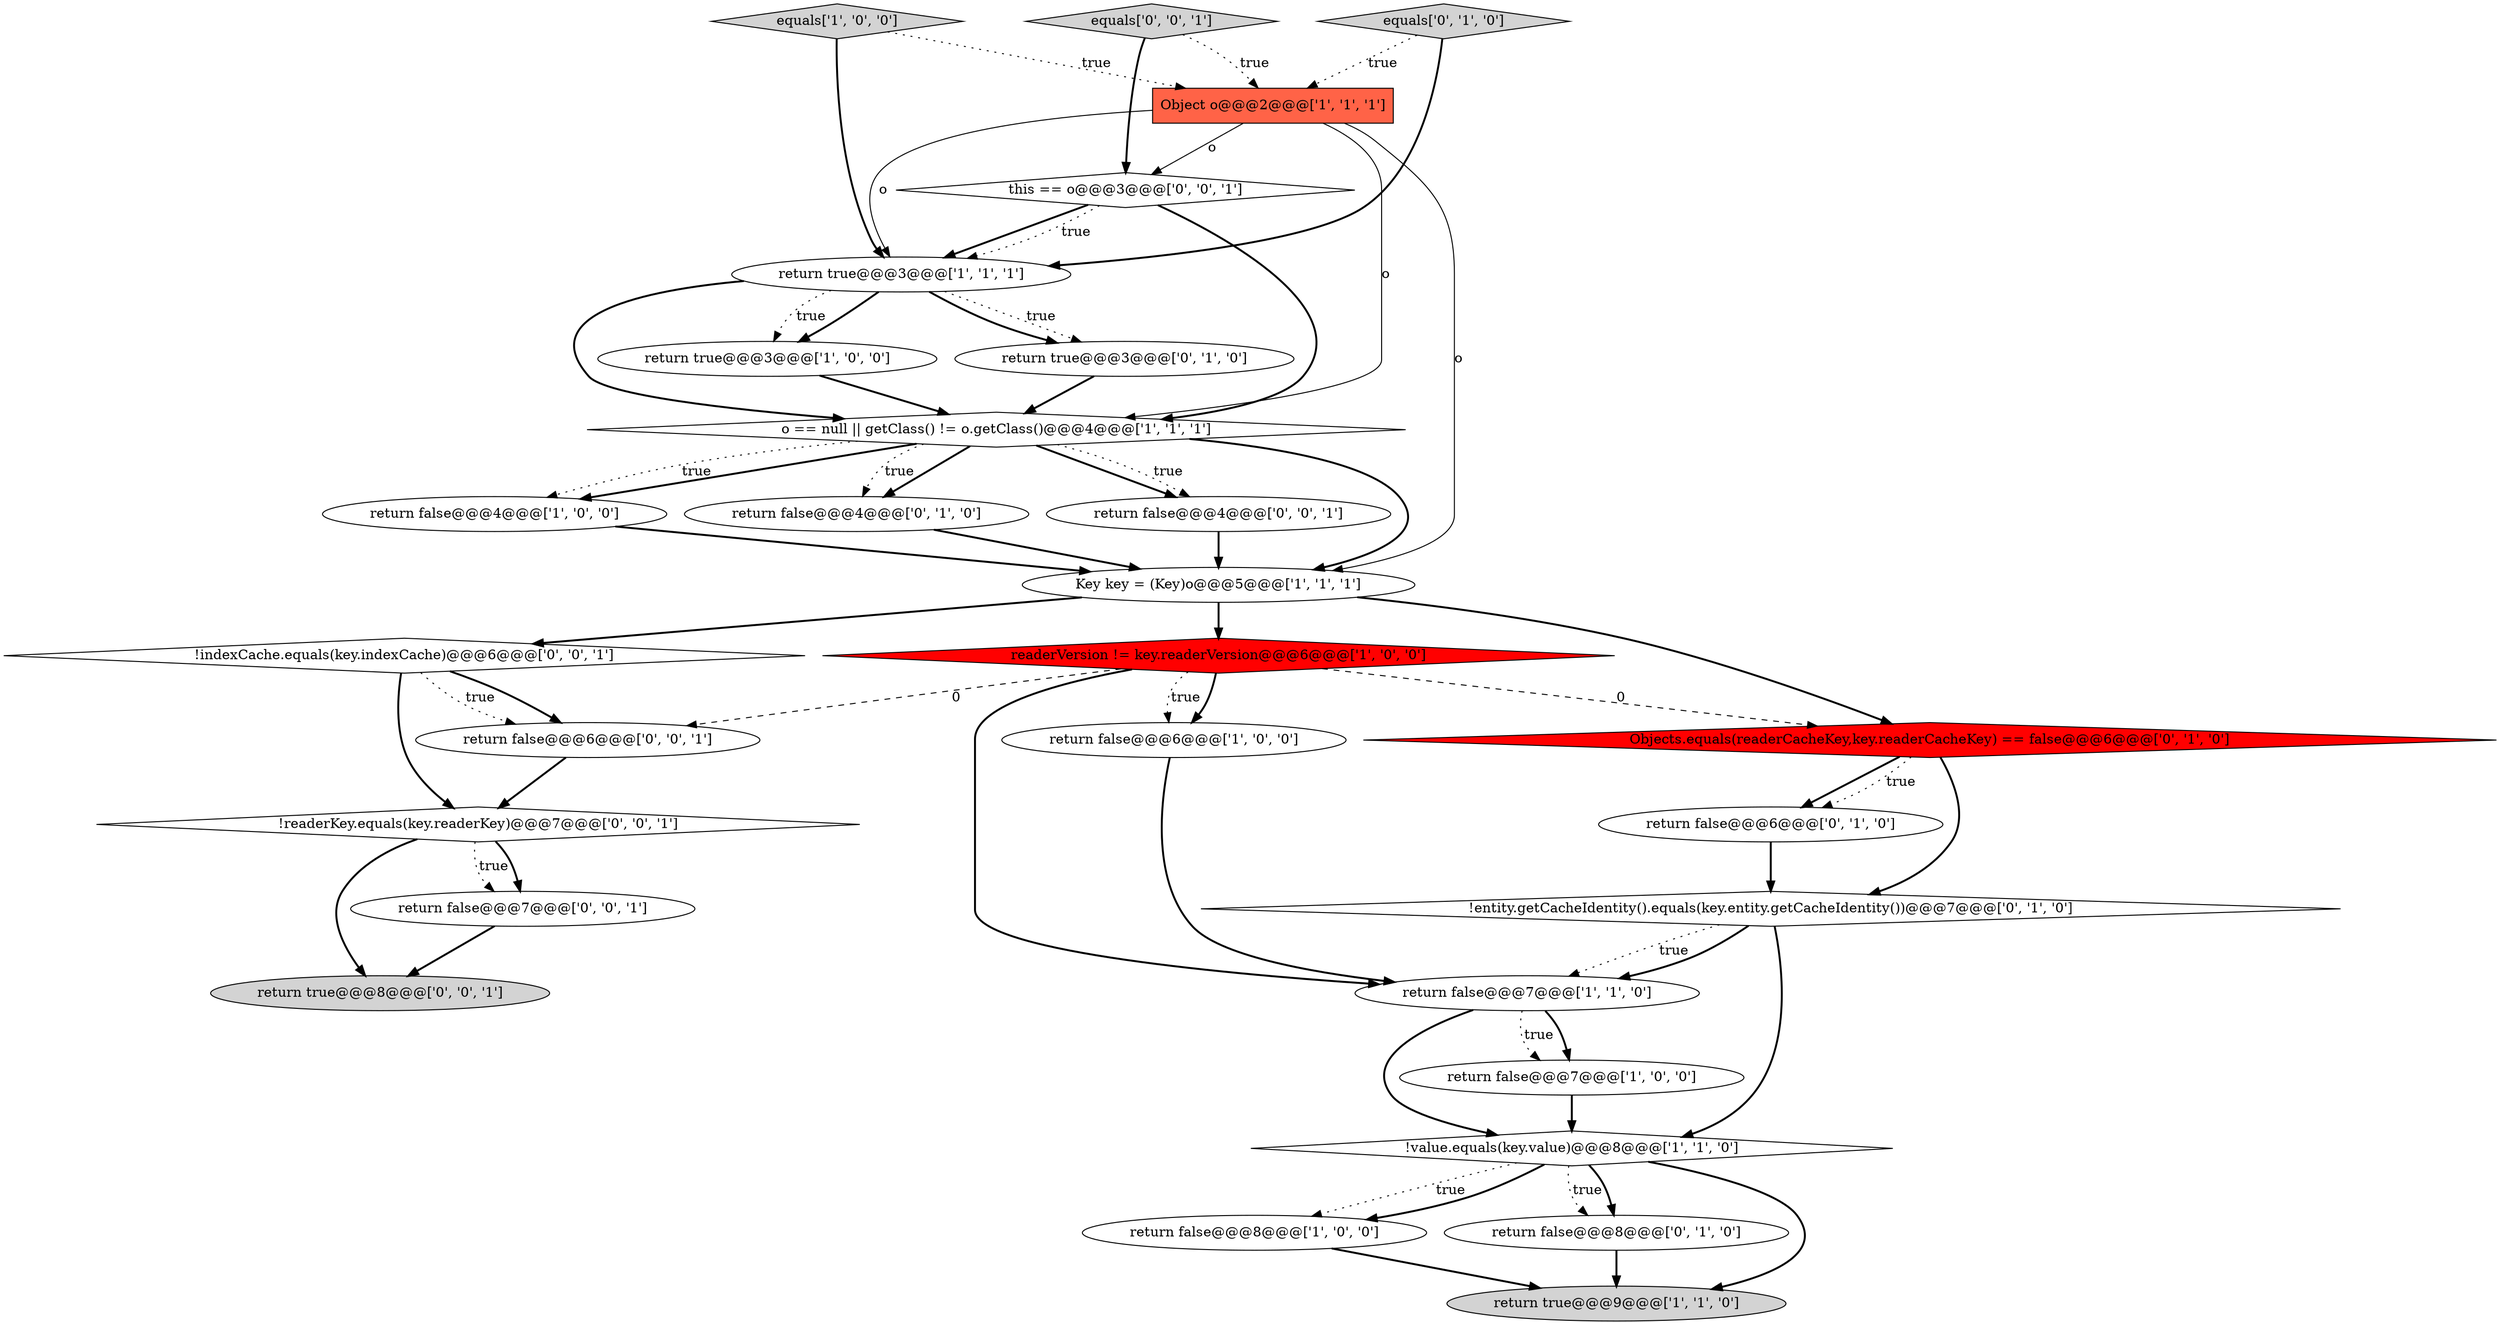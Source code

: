 digraph {
22 [style = filled, label = "!readerKey.equals(key.readerKey)@@@7@@@['0', '0', '1']", fillcolor = white, shape = diamond image = "AAA0AAABBB3BBB"];
0 [style = filled, label = "return false@@@6@@@['1', '0', '0']", fillcolor = white, shape = ellipse image = "AAA0AAABBB1BBB"];
1 [style = filled, label = "return true@@@3@@@['1', '0', '0']", fillcolor = white, shape = ellipse image = "AAA0AAABBB1BBB"];
3 [style = filled, label = "return false@@@7@@@['1', '0', '0']", fillcolor = white, shape = ellipse image = "AAA0AAABBB1BBB"];
19 [style = filled, label = "!entity.getCacheIdentity().equals(key.entity.getCacheIdentity())@@@7@@@['0', '1', '0']", fillcolor = white, shape = diamond image = "AAA0AAABBB2BBB"];
4 [style = filled, label = "equals['1', '0', '0']", fillcolor = lightgray, shape = diamond image = "AAA0AAABBB1BBB"];
27 [style = filled, label = "return false@@@6@@@['0', '0', '1']", fillcolor = white, shape = ellipse image = "AAA0AAABBB3BBB"];
6 [style = filled, label = "o == null || getClass() != o.getClass()@@@4@@@['1', '1', '1']", fillcolor = white, shape = diamond image = "AAA0AAABBB1BBB"];
28 [style = filled, label = "return true@@@8@@@['0', '0', '1']", fillcolor = lightgray, shape = ellipse image = "AAA0AAABBB3BBB"];
10 [style = filled, label = "readerVersion != key.readerVersion@@@6@@@['1', '0', '0']", fillcolor = red, shape = diamond image = "AAA1AAABBB1BBB"];
21 [style = filled, label = "!indexCache.equals(key.indexCache)@@@6@@@['0', '0', '1']", fillcolor = white, shape = diamond image = "AAA0AAABBB3BBB"];
20 [style = filled, label = "Objects.equals(readerCacheKey,key.readerCacheKey) == false@@@6@@@['0', '1', '0']", fillcolor = red, shape = diamond image = "AAA1AAABBB2BBB"];
16 [style = filled, label = "return false@@@6@@@['0', '1', '0']", fillcolor = white, shape = ellipse image = "AAA0AAABBB2BBB"];
5 [style = filled, label = "return false@@@4@@@['1', '0', '0']", fillcolor = white, shape = ellipse image = "AAA0AAABBB1BBB"];
15 [style = filled, label = "return false@@@4@@@['0', '1', '0']", fillcolor = white, shape = ellipse image = "AAA0AAABBB2BBB"];
7 [style = filled, label = "Object o@@@2@@@['1', '1', '1']", fillcolor = tomato, shape = box image = "AAA0AAABBB1BBB"];
14 [style = filled, label = "equals['0', '1', '0']", fillcolor = lightgray, shape = diamond image = "AAA0AAABBB2BBB"];
25 [style = filled, label = "return false@@@4@@@['0', '0', '1']", fillcolor = white, shape = ellipse image = "AAA0AAABBB3BBB"];
13 [style = filled, label = "return true@@@3@@@['1', '1', '1']", fillcolor = white, shape = ellipse image = "AAA0AAABBB1BBB"];
2 [style = filled, label = "return false@@@8@@@['1', '0', '0']", fillcolor = white, shape = ellipse image = "AAA0AAABBB1BBB"];
18 [style = filled, label = "return false@@@8@@@['0', '1', '0']", fillcolor = white, shape = ellipse image = "AAA0AAABBB2BBB"];
8 [style = filled, label = "return false@@@7@@@['1', '1', '0']", fillcolor = white, shape = ellipse image = "AAA0AAABBB1BBB"];
11 [style = filled, label = "Key key = (Key)o@@@5@@@['1', '1', '1']", fillcolor = white, shape = ellipse image = "AAA0AAABBB1BBB"];
26 [style = filled, label = "equals['0', '0', '1']", fillcolor = lightgray, shape = diamond image = "AAA0AAABBB3BBB"];
24 [style = filled, label = "return false@@@7@@@['0', '0', '1']", fillcolor = white, shape = ellipse image = "AAA0AAABBB3BBB"];
23 [style = filled, label = "this == o@@@3@@@['0', '0', '1']", fillcolor = white, shape = diamond image = "AAA0AAABBB3BBB"];
9 [style = filled, label = "return true@@@9@@@['1', '1', '0']", fillcolor = lightgray, shape = ellipse image = "AAA0AAABBB1BBB"];
17 [style = filled, label = "return true@@@3@@@['0', '1', '0']", fillcolor = white, shape = ellipse image = "AAA0AAABBB2BBB"];
12 [style = filled, label = "!value.equals(key.value)@@@8@@@['1', '1', '0']", fillcolor = white, shape = diamond image = "AAA0AAABBB1BBB"];
11->20 [style = bold, label=""];
13->17 [style = dotted, label="true"];
24->28 [style = bold, label=""];
19->12 [style = bold, label=""];
17->6 [style = bold, label=""];
21->27 [style = bold, label=""];
6->25 [style = bold, label=""];
11->21 [style = bold, label=""];
4->13 [style = bold, label=""];
8->3 [style = bold, label=""];
12->2 [style = dotted, label="true"];
7->11 [style = solid, label="o"];
4->7 [style = dotted, label="true"];
21->27 [style = dotted, label="true"];
22->28 [style = bold, label=""];
12->18 [style = dotted, label="true"];
22->24 [style = dotted, label="true"];
3->12 [style = bold, label=""];
2->9 [style = bold, label=""];
10->27 [style = dashed, label="0"];
16->19 [style = bold, label=""];
12->9 [style = bold, label=""];
27->22 [style = bold, label=""];
19->8 [style = dotted, label="true"];
8->3 [style = dotted, label="true"];
13->1 [style = bold, label=""];
6->15 [style = bold, label=""];
7->23 [style = solid, label="o"];
19->8 [style = bold, label=""];
7->6 [style = solid, label="o"];
13->1 [style = dotted, label="true"];
6->5 [style = bold, label=""];
12->2 [style = bold, label=""];
6->5 [style = dotted, label="true"];
13->17 [style = bold, label=""];
1->6 [style = bold, label=""];
20->16 [style = bold, label=""];
15->11 [style = bold, label=""];
10->8 [style = bold, label=""];
23->13 [style = bold, label=""];
11->10 [style = bold, label=""];
25->11 [style = bold, label=""];
21->22 [style = bold, label=""];
6->11 [style = bold, label=""];
23->13 [style = dotted, label="true"];
6->25 [style = dotted, label="true"];
14->7 [style = dotted, label="true"];
10->0 [style = bold, label=""];
0->8 [style = bold, label=""];
12->18 [style = bold, label=""];
18->9 [style = bold, label=""];
23->6 [style = bold, label=""];
26->23 [style = bold, label=""];
10->0 [style = dotted, label="true"];
10->20 [style = dashed, label="0"];
5->11 [style = bold, label=""];
7->13 [style = solid, label="o"];
14->13 [style = bold, label=""];
13->6 [style = bold, label=""];
22->24 [style = bold, label=""];
20->19 [style = bold, label=""];
8->12 [style = bold, label=""];
20->16 [style = dotted, label="true"];
26->7 [style = dotted, label="true"];
6->15 [style = dotted, label="true"];
}
